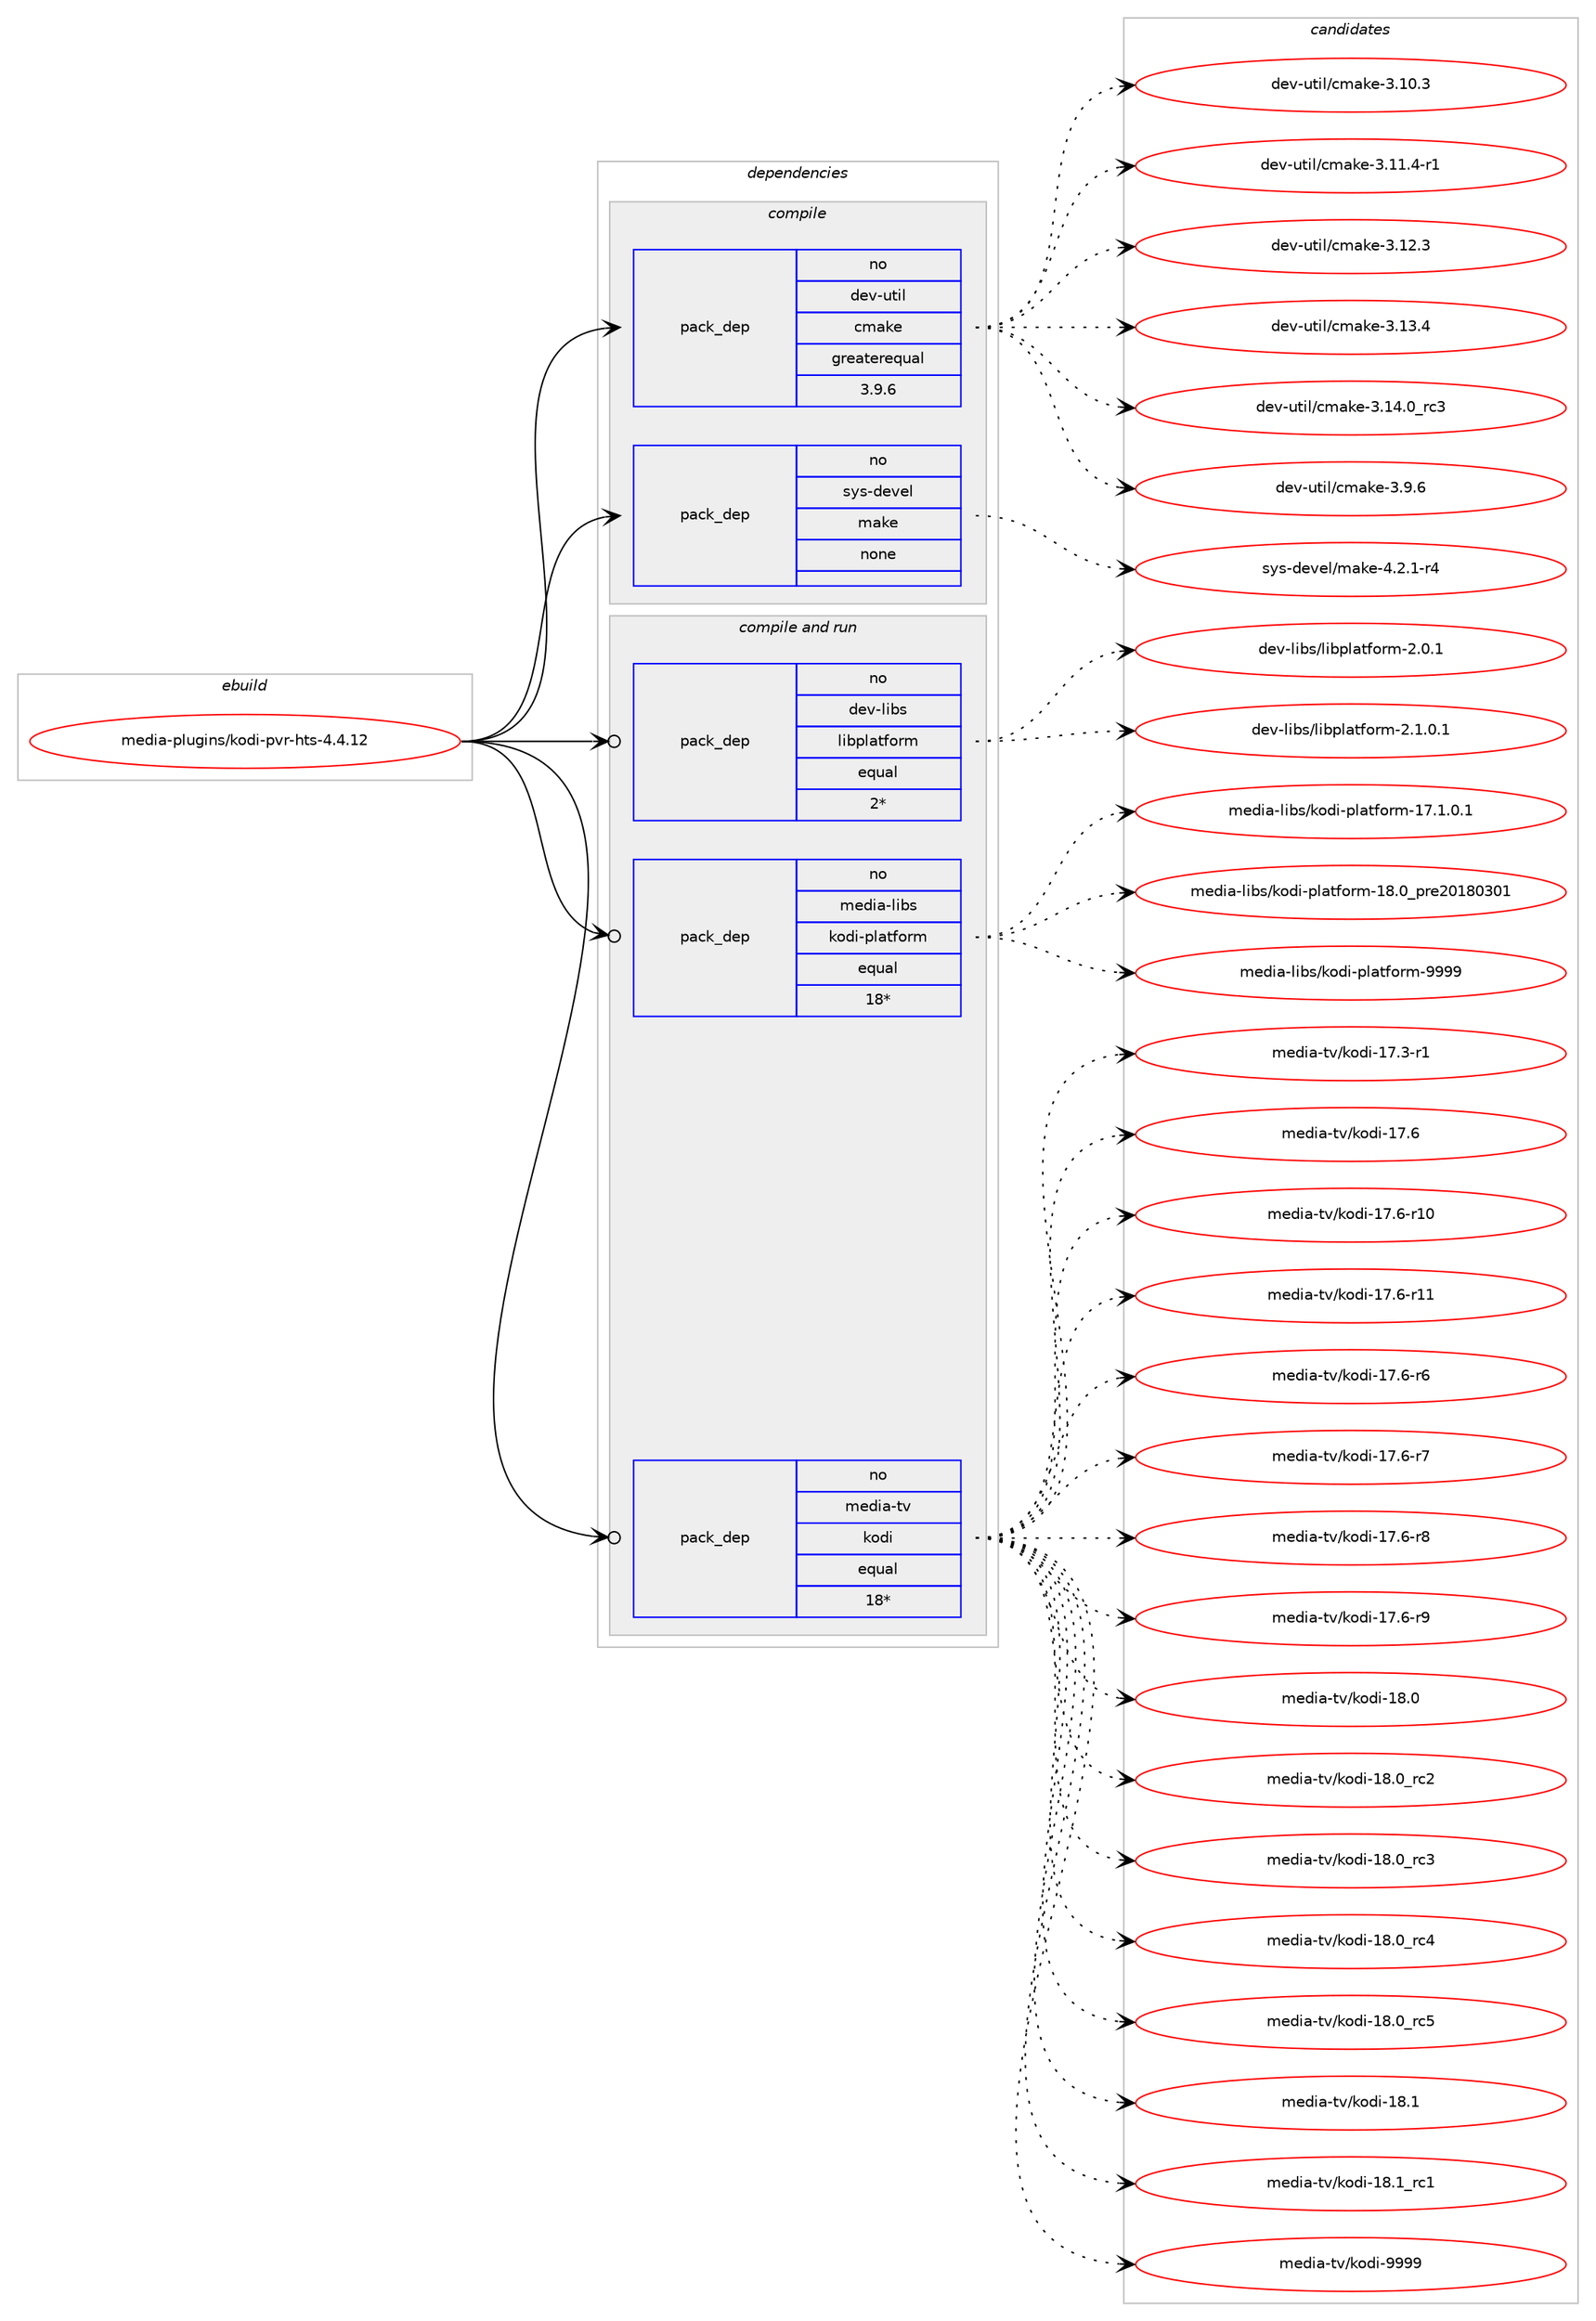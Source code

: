 digraph prolog {

# *************
# Graph options
# *************

newrank=true;
concentrate=true;
compound=true;
graph [rankdir=LR,fontname=Helvetica,fontsize=10,ranksep=1.5];#, ranksep=2.5, nodesep=0.2];
edge  [arrowhead=vee];
node  [fontname=Helvetica,fontsize=10];

# **********
# The ebuild
# **********

subgraph cluster_leftcol {
color=gray;
rank=same;
label=<<i>ebuild</i>>;
id [label="media-plugins/kodi-pvr-hts-4.4.12", color=red, width=4, href="../media-plugins/kodi-pvr-hts-4.4.12.svg"];
}

# ****************
# The dependencies
# ****************

subgraph cluster_midcol {
color=gray;
label=<<i>dependencies</i>>;
subgraph cluster_compile {
fillcolor="#eeeeee";
style=filled;
label=<<i>compile</i>>;
subgraph pack1158972 {
dependency1621600 [label=<<TABLE BORDER="0" CELLBORDER="1" CELLSPACING="0" CELLPADDING="4" WIDTH="220"><TR><TD ROWSPAN="6" CELLPADDING="30">pack_dep</TD></TR><TR><TD WIDTH="110">no</TD></TR><TR><TD>dev-util</TD></TR><TR><TD>cmake</TD></TR><TR><TD>greaterequal</TD></TR><TR><TD>3.9.6</TD></TR></TABLE>>, shape=none, color=blue];
}
id:e -> dependency1621600:w [weight=20,style="solid",arrowhead="vee"];
subgraph pack1158973 {
dependency1621601 [label=<<TABLE BORDER="0" CELLBORDER="1" CELLSPACING="0" CELLPADDING="4" WIDTH="220"><TR><TD ROWSPAN="6" CELLPADDING="30">pack_dep</TD></TR><TR><TD WIDTH="110">no</TD></TR><TR><TD>sys-devel</TD></TR><TR><TD>make</TD></TR><TR><TD>none</TD></TR><TR><TD></TD></TR></TABLE>>, shape=none, color=blue];
}
id:e -> dependency1621601:w [weight=20,style="solid",arrowhead="vee"];
}
subgraph cluster_compileandrun {
fillcolor="#eeeeee";
style=filled;
label=<<i>compile and run</i>>;
subgraph pack1158974 {
dependency1621602 [label=<<TABLE BORDER="0" CELLBORDER="1" CELLSPACING="0" CELLPADDING="4" WIDTH="220"><TR><TD ROWSPAN="6" CELLPADDING="30">pack_dep</TD></TR><TR><TD WIDTH="110">no</TD></TR><TR><TD>dev-libs</TD></TR><TR><TD>libplatform</TD></TR><TR><TD>equal</TD></TR><TR><TD>2*</TD></TR></TABLE>>, shape=none, color=blue];
}
id:e -> dependency1621602:w [weight=20,style="solid",arrowhead="odotvee"];
subgraph pack1158975 {
dependency1621603 [label=<<TABLE BORDER="0" CELLBORDER="1" CELLSPACING="0" CELLPADDING="4" WIDTH="220"><TR><TD ROWSPAN="6" CELLPADDING="30">pack_dep</TD></TR><TR><TD WIDTH="110">no</TD></TR><TR><TD>media-libs</TD></TR><TR><TD>kodi-platform</TD></TR><TR><TD>equal</TD></TR><TR><TD>18*</TD></TR></TABLE>>, shape=none, color=blue];
}
id:e -> dependency1621603:w [weight=20,style="solid",arrowhead="odotvee"];
subgraph pack1158976 {
dependency1621604 [label=<<TABLE BORDER="0" CELLBORDER="1" CELLSPACING="0" CELLPADDING="4" WIDTH="220"><TR><TD ROWSPAN="6" CELLPADDING="30">pack_dep</TD></TR><TR><TD WIDTH="110">no</TD></TR><TR><TD>media-tv</TD></TR><TR><TD>kodi</TD></TR><TR><TD>equal</TD></TR><TR><TD>18*</TD></TR></TABLE>>, shape=none, color=blue];
}
id:e -> dependency1621604:w [weight=20,style="solid",arrowhead="odotvee"];
}
subgraph cluster_run {
fillcolor="#eeeeee";
style=filled;
label=<<i>run</i>>;
}
}

# **************
# The candidates
# **************

subgraph cluster_choices {
rank=same;
color=gray;
label=<<i>candidates</i>>;

subgraph choice1158972 {
color=black;
nodesep=1;
choice1001011184511711610510847991099710710145514649484651 [label="dev-util/cmake-3.10.3", color=red, width=4,href="../dev-util/cmake-3.10.3.svg"];
choice10010111845117116105108479910997107101455146494946524511449 [label="dev-util/cmake-3.11.4-r1", color=red, width=4,href="../dev-util/cmake-3.11.4-r1.svg"];
choice1001011184511711610510847991099710710145514649504651 [label="dev-util/cmake-3.12.3", color=red, width=4,href="../dev-util/cmake-3.12.3.svg"];
choice1001011184511711610510847991099710710145514649514652 [label="dev-util/cmake-3.13.4", color=red, width=4,href="../dev-util/cmake-3.13.4.svg"];
choice1001011184511711610510847991099710710145514649524648951149951 [label="dev-util/cmake-3.14.0_rc3", color=red, width=4,href="../dev-util/cmake-3.14.0_rc3.svg"];
choice10010111845117116105108479910997107101455146574654 [label="dev-util/cmake-3.9.6", color=red, width=4,href="../dev-util/cmake-3.9.6.svg"];
dependency1621600:e -> choice1001011184511711610510847991099710710145514649484651:w [style=dotted,weight="100"];
dependency1621600:e -> choice10010111845117116105108479910997107101455146494946524511449:w [style=dotted,weight="100"];
dependency1621600:e -> choice1001011184511711610510847991099710710145514649504651:w [style=dotted,weight="100"];
dependency1621600:e -> choice1001011184511711610510847991099710710145514649514652:w [style=dotted,weight="100"];
dependency1621600:e -> choice1001011184511711610510847991099710710145514649524648951149951:w [style=dotted,weight="100"];
dependency1621600:e -> choice10010111845117116105108479910997107101455146574654:w [style=dotted,weight="100"];
}
subgraph choice1158973 {
color=black;
nodesep=1;
choice1151211154510010111810110847109971071014552465046494511452 [label="sys-devel/make-4.2.1-r4", color=red, width=4,href="../sys-devel/make-4.2.1-r4.svg"];
dependency1621601:e -> choice1151211154510010111810110847109971071014552465046494511452:w [style=dotted,weight="100"];
}
subgraph choice1158974 {
color=black;
nodesep=1;
choice1001011184510810598115471081059811210897116102111114109455046484649 [label="dev-libs/libplatform-2.0.1", color=red, width=4,href="../dev-libs/libplatform-2.0.1.svg"];
choice10010111845108105981154710810598112108971161021111141094550464946484649 [label="dev-libs/libplatform-2.1.0.1", color=red, width=4,href="../dev-libs/libplatform-2.1.0.1.svg"];
dependency1621602:e -> choice1001011184510810598115471081059811210897116102111114109455046484649:w [style=dotted,weight="100"];
dependency1621602:e -> choice10010111845108105981154710810598112108971161021111141094550464946484649:w [style=dotted,weight="100"];
}
subgraph choice1158975 {
color=black;
nodesep=1;
choice109101100105974510810598115471071111001054511210897116102111114109454955464946484649 [label="media-libs/kodi-platform-17.1.0.1", color=red, width=4,href="../media-libs/kodi-platform-17.1.0.1.svg"];
choice1091011001059745108105981154710711110010545112108971161021111141094549564648951121141015048495648514849 [label="media-libs/kodi-platform-18.0_pre20180301", color=red, width=4,href="../media-libs/kodi-platform-18.0_pre20180301.svg"];
choice1091011001059745108105981154710711110010545112108971161021111141094557575757 [label="media-libs/kodi-platform-9999", color=red, width=4,href="../media-libs/kodi-platform-9999.svg"];
dependency1621603:e -> choice109101100105974510810598115471071111001054511210897116102111114109454955464946484649:w [style=dotted,weight="100"];
dependency1621603:e -> choice1091011001059745108105981154710711110010545112108971161021111141094549564648951121141015048495648514849:w [style=dotted,weight="100"];
dependency1621603:e -> choice1091011001059745108105981154710711110010545112108971161021111141094557575757:w [style=dotted,weight="100"];
}
subgraph choice1158976 {
color=black;
nodesep=1;
choice10910110010597451161184710711110010545495546514511449 [label="media-tv/kodi-17.3-r1", color=red, width=4,href="../media-tv/kodi-17.3-r1.svg"];
choice1091011001059745116118471071111001054549554654 [label="media-tv/kodi-17.6", color=red, width=4,href="../media-tv/kodi-17.6.svg"];
choice1091011001059745116118471071111001054549554654451144948 [label="media-tv/kodi-17.6-r10", color=red, width=4,href="../media-tv/kodi-17.6-r10.svg"];
choice1091011001059745116118471071111001054549554654451144949 [label="media-tv/kodi-17.6-r11", color=red, width=4,href="../media-tv/kodi-17.6-r11.svg"];
choice10910110010597451161184710711110010545495546544511454 [label="media-tv/kodi-17.6-r6", color=red, width=4,href="../media-tv/kodi-17.6-r6.svg"];
choice10910110010597451161184710711110010545495546544511455 [label="media-tv/kodi-17.6-r7", color=red, width=4,href="../media-tv/kodi-17.6-r7.svg"];
choice10910110010597451161184710711110010545495546544511456 [label="media-tv/kodi-17.6-r8", color=red, width=4,href="../media-tv/kodi-17.6-r8.svg"];
choice10910110010597451161184710711110010545495546544511457 [label="media-tv/kodi-17.6-r9", color=red, width=4,href="../media-tv/kodi-17.6-r9.svg"];
choice1091011001059745116118471071111001054549564648 [label="media-tv/kodi-18.0", color=red, width=4,href="../media-tv/kodi-18.0.svg"];
choice1091011001059745116118471071111001054549564648951149950 [label="media-tv/kodi-18.0_rc2", color=red, width=4,href="../media-tv/kodi-18.0_rc2.svg"];
choice1091011001059745116118471071111001054549564648951149951 [label="media-tv/kodi-18.0_rc3", color=red, width=4,href="../media-tv/kodi-18.0_rc3.svg"];
choice1091011001059745116118471071111001054549564648951149952 [label="media-tv/kodi-18.0_rc4", color=red, width=4,href="../media-tv/kodi-18.0_rc4.svg"];
choice1091011001059745116118471071111001054549564648951149953 [label="media-tv/kodi-18.0_rc5", color=red, width=4,href="../media-tv/kodi-18.0_rc5.svg"];
choice1091011001059745116118471071111001054549564649 [label="media-tv/kodi-18.1", color=red, width=4,href="../media-tv/kodi-18.1.svg"];
choice1091011001059745116118471071111001054549564649951149949 [label="media-tv/kodi-18.1_rc1", color=red, width=4,href="../media-tv/kodi-18.1_rc1.svg"];
choice1091011001059745116118471071111001054557575757 [label="media-tv/kodi-9999", color=red, width=4,href="../media-tv/kodi-9999.svg"];
dependency1621604:e -> choice10910110010597451161184710711110010545495546514511449:w [style=dotted,weight="100"];
dependency1621604:e -> choice1091011001059745116118471071111001054549554654:w [style=dotted,weight="100"];
dependency1621604:e -> choice1091011001059745116118471071111001054549554654451144948:w [style=dotted,weight="100"];
dependency1621604:e -> choice1091011001059745116118471071111001054549554654451144949:w [style=dotted,weight="100"];
dependency1621604:e -> choice10910110010597451161184710711110010545495546544511454:w [style=dotted,weight="100"];
dependency1621604:e -> choice10910110010597451161184710711110010545495546544511455:w [style=dotted,weight="100"];
dependency1621604:e -> choice10910110010597451161184710711110010545495546544511456:w [style=dotted,weight="100"];
dependency1621604:e -> choice10910110010597451161184710711110010545495546544511457:w [style=dotted,weight="100"];
dependency1621604:e -> choice1091011001059745116118471071111001054549564648:w [style=dotted,weight="100"];
dependency1621604:e -> choice1091011001059745116118471071111001054549564648951149950:w [style=dotted,weight="100"];
dependency1621604:e -> choice1091011001059745116118471071111001054549564648951149951:w [style=dotted,weight="100"];
dependency1621604:e -> choice1091011001059745116118471071111001054549564648951149952:w [style=dotted,weight="100"];
dependency1621604:e -> choice1091011001059745116118471071111001054549564648951149953:w [style=dotted,weight="100"];
dependency1621604:e -> choice1091011001059745116118471071111001054549564649:w [style=dotted,weight="100"];
dependency1621604:e -> choice1091011001059745116118471071111001054549564649951149949:w [style=dotted,weight="100"];
dependency1621604:e -> choice1091011001059745116118471071111001054557575757:w [style=dotted,weight="100"];
}
}

}
